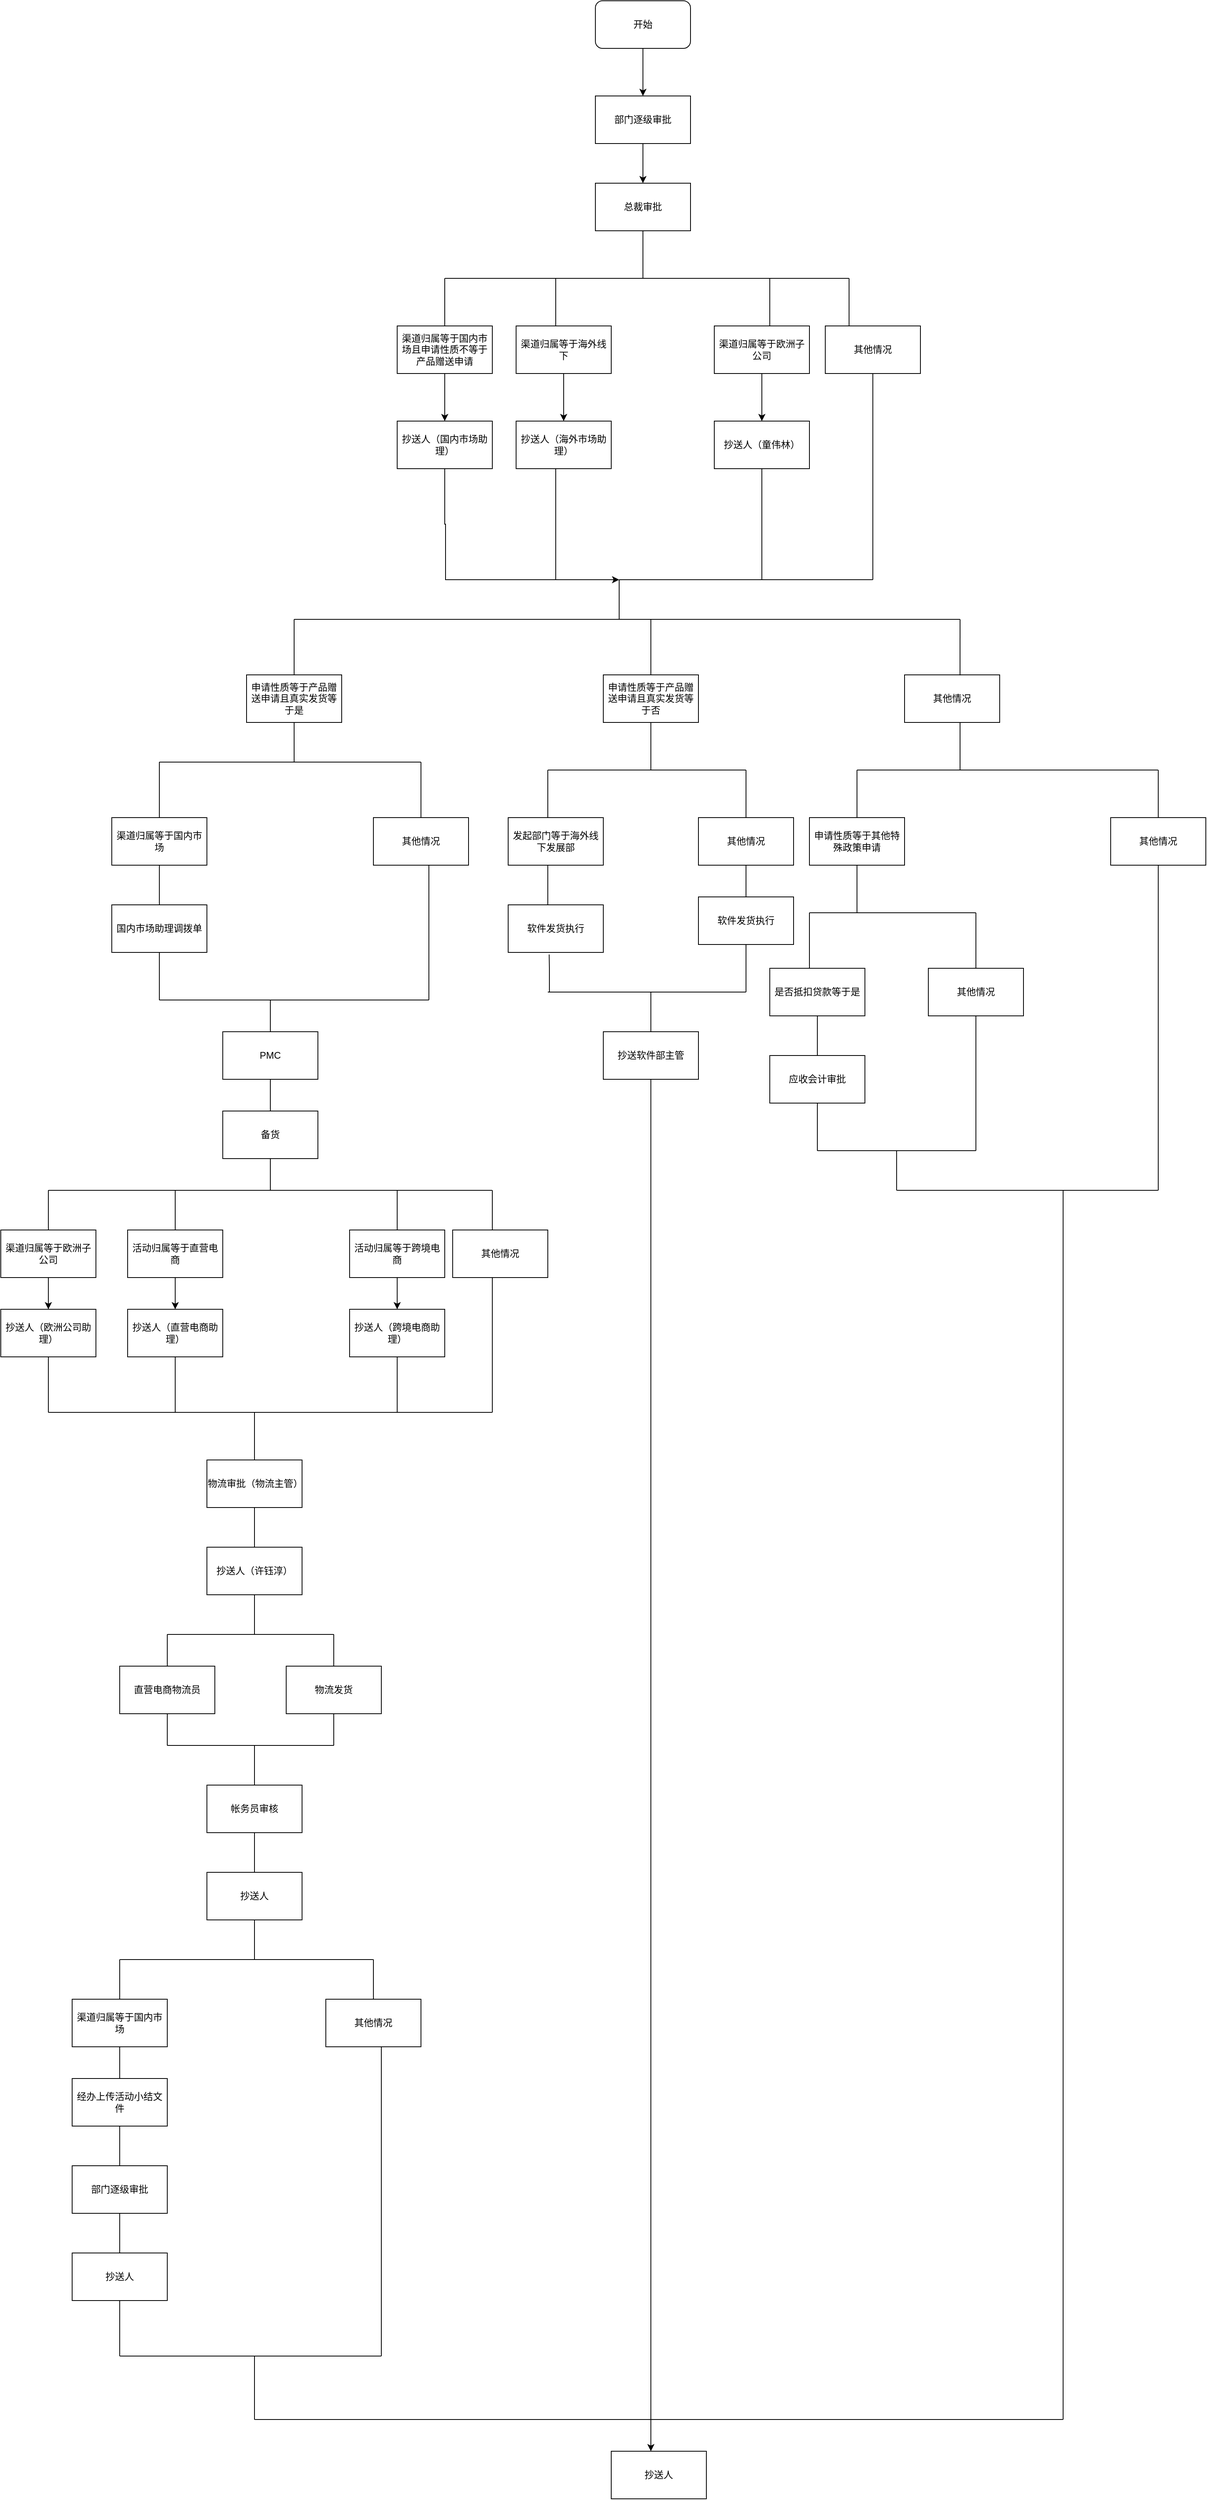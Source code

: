 <mxfile version="21.7.4" type="github">
  <diagram name="第 1 页" id="pqKrwSbLXzLfXxUKnrbQ">
    <mxGraphModel dx="1813" dy="467" grid="1" gridSize="10" guides="1" tooltips="1" connect="1" arrows="1" fold="1" page="1" pageScale="1" pageWidth="827" pageHeight="1169" math="0" shadow="0">
      <root>
        <mxCell id="0" />
        <mxCell id="1" parent="0" />
        <mxCell id="WOVHn8XMoyQYBT7seZPJ-3" style="edgeStyle=orthogonalEdgeStyle;rounded=0;orthogonalLoop=1;jettySize=auto;html=1;" edge="1" parent="1" source="WOVHn8XMoyQYBT7seZPJ-1" target="WOVHn8XMoyQYBT7seZPJ-2">
          <mxGeometry relative="1" as="geometry" />
        </mxCell>
        <mxCell id="WOVHn8XMoyQYBT7seZPJ-1" value="开始" style="rounded=1;whiteSpace=wrap;html=1;" vertex="1" parent="1">
          <mxGeometry x="330" y="30" width="120" height="60" as="geometry" />
        </mxCell>
        <mxCell id="WOVHn8XMoyQYBT7seZPJ-5" style="edgeStyle=orthogonalEdgeStyle;rounded=0;orthogonalLoop=1;jettySize=auto;html=1;entryX=0.5;entryY=0;entryDx=0;entryDy=0;" edge="1" parent="1" source="WOVHn8XMoyQYBT7seZPJ-2" target="WOVHn8XMoyQYBT7seZPJ-4">
          <mxGeometry relative="1" as="geometry" />
        </mxCell>
        <mxCell id="WOVHn8XMoyQYBT7seZPJ-2" value="部门逐级审批" style="rounded=0;whiteSpace=wrap;html=1;" vertex="1" parent="1">
          <mxGeometry x="330" y="150" width="120" height="60" as="geometry" />
        </mxCell>
        <mxCell id="WOVHn8XMoyQYBT7seZPJ-4" value="总裁审批" style="rounded=0;whiteSpace=wrap;html=1;" vertex="1" parent="1">
          <mxGeometry x="330" y="260" width="120" height="60" as="geometry" />
        </mxCell>
        <mxCell id="WOVHn8XMoyQYBT7seZPJ-8" value="" style="endArrow=none;html=1;rounded=0;" edge="1" parent="1">
          <mxGeometry width="50" height="50" relative="1" as="geometry">
            <mxPoint x="390" y="380" as="sourcePoint" />
            <mxPoint x="390" y="320" as="targetPoint" />
          </mxGeometry>
        </mxCell>
        <mxCell id="WOVHn8XMoyQYBT7seZPJ-9" value="" style="endArrow=none;html=1;rounded=0;" edge="1" parent="1">
          <mxGeometry width="50" height="50" relative="1" as="geometry">
            <mxPoint x="140" y="380" as="sourcePoint" />
            <mxPoint x="390" y="380" as="targetPoint" />
          </mxGeometry>
        </mxCell>
        <mxCell id="WOVHn8XMoyQYBT7seZPJ-10" value="" style="endArrow=none;html=1;rounded=0;" edge="1" parent="1">
          <mxGeometry width="50" height="50" relative="1" as="geometry">
            <mxPoint x="390" y="380" as="sourcePoint" />
            <mxPoint x="650" y="380" as="targetPoint" />
          </mxGeometry>
        </mxCell>
        <mxCell id="WOVHn8XMoyQYBT7seZPJ-11" value="" style="endArrow=none;html=1;rounded=0;" edge="1" parent="1">
          <mxGeometry width="50" height="50" relative="1" as="geometry">
            <mxPoint x="140" y="440" as="sourcePoint" />
            <mxPoint x="140" y="380" as="targetPoint" />
          </mxGeometry>
        </mxCell>
        <mxCell id="WOVHn8XMoyQYBT7seZPJ-12" value="" style="endArrow=none;html=1;rounded=0;" edge="1" parent="1">
          <mxGeometry width="50" height="50" relative="1" as="geometry">
            <mxPoint x="650" y="440" as="sourcePoint" />
            <mxPoint x="650" y="380" as="targetPoint" />
          </mxGeometry>
        </mxCell>
        <mxCell id="WOVHn8XMoyQYBT7seZPJ-13" value="" style="endArrow=none;html=1;rounded=0;" edge="1" parent="1">
          <mxGeometry width="50" height="50" relative="1" as="geometry">
            <mxPoint x="280" y="440" as="sourcePoint" />
            <mxPoint x="280" y="380" as="targetPoint" />
          </mxGeometry>
        </mxCell>
        <mxCell id="WOVHn8XMoyQYBT7seZPJ-14" value="" style="endArrow=none;html=1;rounded=0;" edge="1" parent="1">
          <mxGeometry width="50" height="50" relative="1" as="geometry">
            <mxPoint x="550" y="440" as="sourcePoint" />
            <mxPoint x="550" y="380" as="targetPoint" />
          </mxGeometry>
        </mxCell>
        <mxCell id="WOVHn8XMoyQYBT7seZPJ-24" style="edgeStyle=orthogonalEdgeStyle;rounded=0;orthogonalLoop=1;jettySize=auto;html=1;" edge="1" parent="1" source="WOVHn8XMoyQYBT7seZPJ-16" target="WOVHn8XMoyQYBT7seZPJ-22">
          <mxGeometry relative="1" as="geometry" />
        </mxCell>
        <mxCell id="WOVHn8XMoyQYBT7seZPJ-16" value="渠道归属等于海外线下" style="rounded=0;whiteSpace=wrap;html=1;" vertex="1" parent="1">
          <mxGeometry x="230" y="440" width="120" height="60" as="geometry" />
        </mxCell>
        <mxCell id="WOVHn8XMoyQYBT7seZPJ-25" style="edgeStyle=orthogonalEdgeStyle;rounded=0;orthogonalLoop=1;jettySize=auto;html=1;" edge="1" parent="1" source="WOVHn8XMoyQYBT7seZPJ-17" target="WOVHn8XMoyQYBT7seZPJ-23">
          <mxGeometry relative="1" as="geometry" />
        </mxCell>
        <mxCell id="WOVHn8XMoyQYBT7seZPJ-17" value="渠道归属等于欧洲子公司" style="rounded=0;whiteSpace=wrap;html=1;" vertex="1" parent="1">
          <mxGeometry x="480" y="440" width="120" height="60" as="geometry" />
        </mxCell>
        <mxCell id="WOVHn8XMoyQYBT7seZPJ-18" value="其他情况" style="rounded=0;whiteSpace=wrap;html=1;" vertex="1" parent="1">
          <mxGeometry x="620" y="440" width="120" height="60" as="geometry" />
        </mxCell>
        <mxCell id="WOVHn8XMoyQYBT7seZPJ-21" style="edgeStyle=orthogonalEdgeStyle;rounded=0;orthogonalLoop=1;jettySize=auto;html=1;entryX=0.5;entryY=0;entryDx=0;entryDy=0;" edge="1" parent="1" source="WOVHn8XMoyQYBT7seZPJ-19" target="WOVHn8XMoyQYBT7seZPJ-20">
          <mxGeometry relative="1" as="geometry" />
        </mxCell>
        <mxCell id="WOVHn8XMoyQYBT7seZPJ-19" value="渠道归属等于国内市场且申请性质不等于产品赠送申请" style="rounded=0;whiteSpace=wrap;html=1;" vertex="1" parent="1">
          <mxGeometry x="80" y="440" width="120" height="60" as="geometry" />
        </mxCell>
        <mxCell id="WOVHn8XMoyQYBT7seZPJ-26" style="edgeStyle=orthogonalEdgeStyle;rounded=0;orthogonalLoop=1;jettySize=auto;html=1;" edge="1" parent="1" source="WOVHn8XMoyQYBT7seZPJ-20">
          <mxGeometry relative="1" as="geometry">
            <mxPoint x="360" y="760" as="targetPoint" />
            <Array as="points">
              <mxPoint x="140" y="690" />
              <mxPoint x="141" y="690" />
            </Array>
          </mxGeometry>
        </mxCell>
        <mxCell id="WOVHn8XMoyQYBT7seZPJ-20" value="抄送人（国内市场助理）" style="rounded=0;whiteSpace=wrap;html=1;" vertex="1" parent="1">
          <mxGeometry x="80" y="560" width="120" height="60" as="geometry" />
        </mxCell>
        <mxCell id="WOVHn8XMoyQYBT7seZPJ-22" value="抄送人（海外市场助理）" style="rounded=0;whiteSpace=wrap;html=1;" vertex="1" parent="1">
          <mxGeometry x="230" y="560" width="120" height="60" as="geometry" />
        </mxCell>
        <mxCell id="WOVHn8XMoyQYBT7seZPJ-23" value="抄送人（童伟林）" style="rounded=0;whiteSpace=wrap;html=1;" vertex="1" parent="1">
          <mxGeometry x="480" y="560" width="120" height="60" as="geometry" />
        </mxCell>
        <mxCell id="WOVHn8XMoyQYBT7seZPJ-27" value="" style="endArrow=none;html=1;rounded=0;" edge="1" parent="1">
          <mxGeometry width="50" height="50" relative="1" as="geometry">
            <mxPoint x="280" y="760" as="sourcePoint" />
            <mxPoint x="280" y="620" as="targetPoint" />
          </mxGeometry>
        </mxCell>
        <mxCell id="WOVHn8XMoyQYBT7seZPJ-28" value="" style="endArrow=none;html=1;rounded=0;" edge="1" parent="1">
          <mxGeometry width="50" height="50" relative="1" as="geometry">
            <mxPoint x="680" y="760" as="sourcePoint" />
            <mxPoint x="680" y="500" as="targetPoint" />
          </mxGeometry>
        </mxCell>
        <mxCell id="WOVHn8XMoyQYBT7seZPJ-29" value="" style="endArrow=none;html=1;rounded=0;" edge="1" parent="1">
          <mxGeometry width="50" height="50" relative="1" as="geometry">
            <mxPoint x="540" y="760" as="sourcePoint" />
            <mxPoint x="540" y="620" as="targetPoint" />
          </mxGeometry>
        </mxCell>
        <mxCell id="WOVHn8XMoyQYBT7seZPJ-30" value="" style="endArrow=none;html=1;rounded=0;" edge="1" parent="1">
          <mxGeometry width="50" height="50" relative="1" as="geometry">
            <mxPoint x="360" y="760" as="sourcePoint" />
            <mxPoint x="680" y="760" as="targetPoint" />
          </mxGeometry>
        </mxCell>
        <mxCell id="WOVHn8XMoyQYBT7seZPJ-31" value="" style="endArrow=none;html=1;rounded=0;" edge="1" parent="1">
          <mxGeometry width="50" height="50" relative="1" as="geometry">
            <mxPoint x="360" y="810" as="sourcePoint" />
            <mxPoint x="360" y="760" as="targetPoint" />
          </mxGeometry>
        </mxCell>
        <mxCell id="WOVHn8XMoyQYBT7seZPJ-32" value="" style="endArrow=none;html=1;rounded=0;" edge="1" parent="1">
          <mxGeometry width="50" height="50" relative="1" as="geometry">
            <mxPoint x="-50" y="810" as="sourcePoint" />
            <mxPoint x="790" y="810" as="targetPoint" />
          </mxGeometry>
        </mxCell>
        <mxCell id="WOVHn8XMoyQYBT7seZPJ-33" value="" style="endArrow=none;html=1;rounded=0;" edge="1" parent="1">
          <mxGeometry width="50" height="50" relative="1" as="geometry">
            <mxPoint x="-50" y="880" as="sourcePoint" />
            <mxPoint x="-50" y="810" as="targetPoint" />
          </mxGeometry>
        </mxCell>
        <mxCell id="WOVHn8XMoyQYBT7seZPJ-34" value="申请性质等于产品赠送申请且真实发货等于是" style="rounded=0;whiteSpace=wrap;html=1;" vertex="1" parent="1">
          <mxGeometry x="-110" y="880" width="120" height="60" as="geometry" />
        </mxCell>
        <mxCell id="WOVHn8XMoyQYBT7seZPJ-35" value="" style="endArrow=none;html=1;rounded=0;" edge="1" parent="1">
          <mxGeometry width="50" height="50" relative="1" as="geometry">
            <mxPoint x="400" y="880" as="sourcePoint" />
            <mxPoint x="400" y="810" as="targetPoint" />
          </mxGeometry>
        </mxCell>
        <mxCell id="WOVHn8XMoyQYBT7seZPJ-36" value="申请性质等于产品赠送申请且真实发货等于否" style="rounded=0;whiteSpace=wrap;html=1;" vertex="1" parent="1">
          <mxGeometry x="340" y="880" width="120" height="60" as="geometry" />
        </mxCell>
        <mxCell id="WOVHn8XMoyQYBT7seZPJ-37" value="其他情况" style="rounded=0;whiteSpace=wrap;html=1;" vertex="1" parent="1">
          <mxGeometry x="720" y="880" width="120" height="60" as="geometry" />
        </mxCell>
        <mxCell id="WOVHn8XMoyQYBT7seZPJ-38" value="" style="endArrow=none;html=1;rounded=0;exitX=0.583;exitY=0.011;exitDx=0;exitDy=0;exitPerimeter=0;" edge="1" parent="1" source="WOVHn8XMoyQYBT7seZPJ-37">
          <mxGeometry width="50" height="50" relative="1" as="geometry">
            <mxPoint x="790" y="870" as="sourcePoint" />
            <mxPoint x="790" y="810" as="targetPoint" />
          </mxGeometry>
        </mxCell>
        <mxCell id="WOVHn8XMoyQYBT7seZPJ-39" value="" style="endArrow=none;html=1;rounded=0;" edge="1" parent="1">
          <mxGeometry width="50" height="50" relative="1" as="geometry">
            <mxPoint x="-50" y="990" as="sourcePoint" />
            <mxPoint x="-50" y="940" as="targetPoint" />
          </mxGeometry>
        </mxCell>
        <mxCell id="WOVHn8XMoyQYBT7seZPJ-40" value="" style="endArrow=none;html=1;rounded=0;" edge="1" parent="1">
          <mxGeometry width="50" height="50" relative="1" as="geometry">
            <mxPoint x="-220" y="990" as="sourcePoint" />
            <mxPoint x="110" y="990" as="targetPoint" />
          </mxGeometry>
        </mxCell>
        <mxCell id="WOVHn8XMoyQYBT7seZPJ-41" value="" style="endArrow=none;html=1;rounded=0;" edge="1" parent="1">
          <mxGeometry width="50" height="50" relative="1" as="geometry">
            <mxPoint x="-220" y="1060" as="sourcePoint" />
            <mxPoint x="-220" y="990" as="targetPoint" />
          </mxGeometry>
        </mxCell>
        <mxCell id="WOVHn8XMoyQYBT7seZPJ-42" value="" style="endArrow=none;html=1;rounded=0;" edge="1" parent="1">
          <mxGeometry width="50" height="50" relative="1" as="geometry">
            <mxPoint x="110" y="1060" as="sourcePoint" />
            <mxPoint x="110" y="990" as="targetPoint" />
          </mxGeometry>
        </mxCell>
        <mxCell id="WOVHn8XMoyQYBT7seZPJ-43" value="渠道归属等于国内市场" style="rounded=0;whiteSpace=wrap;html=1;" vertex="1" parent="1">
          <mxGeometry x="-280" y="1060" width="120" height="60" as="geometry" />
        </mxCell>
        <mxCell id="WOVHn8XMoyQYBT7seZPJ-44" value="其他情况" style="rounded=0;whiteSpace=wrap;html=1;" vertex="1" parent="1">
          <mxGeometry x="50" y="1060" width="120" height="60" as="geometry" />
        </mxCell>
        <mxCell id="WOVHn8XMoyQYBT7seZPJ-45" value="" style="endArrow=none;html=1;rounded=0;" edge="1" parent="1">
          <mxGeometry width="50" height="50" relative="1" as="geometry">
            <mxPoint x="-220" y="1170" as="sourcePoint" />
            <mxPoint x="-220" y="1120" as="targetPoint" />
          </mxGeometry>
        </mxCell>
        <mxCell id="WOVHn8XMoyQYBT7seZPJ-46" value="国内市场助理调拨单" style="rounded=0;whiteSpace=wrap;html=1;" vertex="1" parent="1">
          <mxGeometry x="-280" y="1170" width="120" height="60" as="geometry" />
        </mxCell>
        <mxCell id="WOVHn8XMoyQYBT7seZPJ-47" value="" style="endArrow=none;html=1;rounded=0;" edge="1" parent="1">
          <mxGeometry width="50" height="50" relative="1" as="geometry">
            <mxPoint x="-220" y="1290" as="sourcePoint" />
            <mxPoint x="-220" y="1230" as="targetPoint" />
          </mxGeometry>
        </mxCell>
        <mxCell id="WOVHn8XMoyQYBT7seZPJ-48" value="" style="endArrow=none;html=1;rounded=0;" edge="1" parent="1">
          <mxGeometry width="50" height="50" relative="1" as="geometry">
            <mxPoint x="120" y="1290" as="sourcePoint" />
            <mxPoint x="120" y="1120" as="targetPoint" />
          </mxGeometry>
        </mxCell>
        <mxCell id="WOVHn8XMoyQYBT7seZPJ-49" value="" style="endArrow=none;html=1;rounded=0;" edge="1" parent="1">
          <mxGeometry width="50" height="50" relative="1" as="geometry">
            <mxPoint x="-220" y="1290" as="sourcePoint" />
            <mxPoint x="120" y="1290" as="targetPoint" />
          </mxGeometry>
        </mxCell>
        <mxCell id="WOVHn8XMoyQYBT7seZPJ-50" value="" style="endArrow=none;html=1;rounded=0;" edge="1" parent="1">
          <mxGeometry width="50" height="50" relative="1" as="geometry">
            <mxPoint x="-80" y="1330" as="sourcePoint" />
            <mxPoint x="-80" y="1290" as="targetPoint" />
          </mxGeometry>
        </mxCell>
        <mxCell id="WOVHn8XMoyQYBT7seZPJ-51" value="PMC" style="rounded=0;whiteSpace=wrap;html=1;" vertex="1" parent="1">
          <mxGeometry x="-140" y="1330" width="120" height="60" as="geometry" />
        </mxCell>
        <mxCell id="WOVHn8XMoyQYBT7seZPJ-52" value="" style="endArrow=none;html=1;rounded=0;" edge="1" parent="1">
          <mxGeometry width="50" height="50" relative="1" as="geometry">
            <mxPoint x="-80" y="1430" as="sourcePoint" />
            <mxPoint x="-80" y="1390" as="targetPoint" />
          </mxGeometry>
        </mxCell>
        <mxCell id="WOVHn8XMoyQYBT7seZPJ-53" value="备货" style="rounded=0;whiteSpace=wrap;html=1;" vertex="1" parent="1">
          <mxGeometry x="-140" y="1430" width="120" height="60" as="geometry" />
        </mxCell>
        <mxCell id="WOVHn8XMoyQYBT7seZPJ-54" value="" style="endArrow=none;html=1;rounded=0;" edge="1" parent="1">
          <mxGeometry width="50" height="50" relative="1" as="geometry">
            <mxPoint x="-80" y="1530" as="sourcePoint" />
            <mxPoint x="-80" y="1490" as="targetPoint" />
          </mxGeometry>
        </mxCell>
        <mxCell id="WOVHn8XMoyQYBT7seZPJ-55" value="" style="endArrow=none;html=1;rounded=0;" edge="1" parent="1">
          <mxGeometry width="50" height="50" relative="1" as="geometry">
            <mxPoint x="-360" y="1530" as="sourcePoint" />
            <mxPoint x="200" y="1530" as="targetPoint" />
          </mxGeometry>
        </mxCell>
        <mxCell id="WOVHn8XMoyQYBT7seZPJ-56" value="" style="endArrow=none;html=1;rounded=0;" edge="1" parent="1">
          <mxGeometry width="50" height="50" relative="1" as="geometry">
            <mxPoint x="-360" y="1580" as="sourcePoint" />
            <mxPoint x="-360" y="1530" as="targetPoint" />
          </mxGeometry>
        </mxCell>
        <mxCell id="WOVHn8XMoyQYBT7seZPJ-57" value="" style="endArrow=none;html=1;rounded=0;" edge="1" parent="1">
          <mxGeometry width="50" height="50" relative="1" as="geometry">
            <mxPoint x="-200" y="1580" as="sourcePoint" />
            <mxPoint x="-200" y="1530" as="targetPoint" />
          </mxGeometry>
        </mxCell>
        <mxCell id="WOVHn8XMoyQYBT7seZPJ-58" value="" style="endArrow=none;html=1;rounded=0;" edge="1" parent="1">
          <mxGeometry width="50" height="50" relative="1" as="geometry">
            <mxPoint x="80" y="1580" as="sourcePoint" />
            <mxPoint x="80" y="1530" as="targetPoint" />
          </mxGeometry>
        </mxCell>
        <mxCell id="WOVHn8XMoyQYBT7seZPJ-59" value="" style="endArrow=none;html=1;rounded=0;" edge="1" parent="1">
          <mxGeometry width="50" height="50" relative="1" as="geometry">
            <mxPoint x="200" y="1580" as="sourcePoint" />
            <mxPoint x="200" y="1530" as="targetPoint" />
          </mxGeometry>
        </mxCell>
        <mxCell id="WOVHn8XMoyQYBT7seZPJ-60" value="抄送人（欧洲公司助理）" style="rounded=0;whiteSpace=wrap;html=1;" vertex="1" parent="1">
          <mxGeometry x="-420" y="1680" width="120" height="60" as="geometry" />
        </mxCell>
        <mxCell id="WOVHn8XMoyQYBT7seZPJ-61" value="抄送人（直营电商助理）" style="rounded=0;whiteSpace=wrap;html=1;" vertex="1" parent="1">
          <mxGeometry x="-260" y="1680" width="120" height="60" as="geometry" />
        </mxCell>
        <mxCell id="WOVHn8XMoyQYBT7seZPJ-62" value="抄送人（跨境电商助理）" style="rounded=0;whiteSpace=wrap;html=1;" vertex="1" parent="1">
          <mxGeometry x="20" y="1680" width="120" height="60" as="geometry" />
        </mxCell>
        <mxCell id="WOVHn8XMoyQYBT7seZPJ-63" value="其他情况" style="rounded=0;whiteSpace=wrap;html=1;" vertex="1" parent="1">
          <mxGeometry x="150" y="1580" width="120" height="60" as="geometry" />
        </mxCell>
        <mxCell id="WOVHn8XMoyQYBT7seZPJ-67" style="edgeStyle=orthogonalEdgeStyle;rounded=0;orthogonalLoop=1;jettySize=auto;html=1;" edge="1" parent="1" source="WOVHn8XMoyQYBT7seZPJ-64" target="WOVHn8XMoyQYBT7seZPJ-60">
          <mxGeometry relative="1" as="geometry" />
        </mxCell>
        <mxCell id="WOVHn8XMoyQYBT7seZPJ-64" value="渠道归属等于欧洲子公司" style="rounded=0;whiteSpace=wrap;html=1;" vertex="1" parent="1">
          <mxGeometry x="-420" y="1580" width="120" height="60" as="geometry" />
        </mxCell>
        <mxCell id="WOVHn8XMoyQYBT7seZPJ-68" style="edgeStyle=orthogonalEdgeStyle;rounded=0;orthogonalLoop=1;jettySize=auto;html=1;entryX=0.5;entryY=0;entryDx=0;entryDy=0;" edge="1" parent="1" source="WOVHn8XMoyQYBT7seZPJ-65" target="WOVHn8XMoyQYBT7seZPJ-61">
          <mxGeometry relative="1" as="geometry" />
        </mxCell>
        <mxCell id="WOVHn8XMoyQYBT7seZPJ-65" value="活动归属等于直营电商" style="rounded=0;whiteSpace=wrap;html=1;" vertex="1" parent="1">
          <mxGeometry x="-260" y="1580" width="120" height="60" as="geometry" />
        </mxCell>
        <mxCell id="WOVHn8XMoyQYBT7seZPJ-69" style="edgeStyle=orthogonalEdgeStyle;rounded=0;orthogonalLoop=1;jettySize=auto;html=1;entryX=0.5;entryY=0;entryDx=0;entryDy=0;" edge="1" parent="1" source="WOVHn8XMoyQYBT7seZPJ-66" target="WOVHn8XMoyQYBT7seZPJ-62">
          <mxGeometry relative="1" as="geometry" />
        </mxCell>
        <mxCell id="WOVHn8XMoyQYBT7seZPJ-66" value="活动归属等于跨境电商" style="rounded=0;whiteSpace=wrap;html=1;" vertex="1" parent="1">
          <mxGeometry x="20" y="1580" width="120" height="60" as="geometry" />
        </mxCell>
        <mxCell id="WOVHn8XMoyQYBT7seZPJ-70" value="" style="endArrow=none;html=1;rounded=0;" edge="1" parent="1">
          <mxGeometry width="50" height="50" relative="1" as="geometry">
            <mxPoint x="-360" y="1810" as="sourcePoint" />
            <mxPoint x="-360" y="1740" as="targetPoint" />
          </mxGeometry>
        </mxCell>
        <mxCell id="WOVHn8XMoyQYBT7seZPJ-71" value="" style="endArrow=none;html=1;rounded=0;" edge="1" parent="1">
          <mxGeometry width="50" height="50" relative="1" as="geometry">
            <mxPoint x="-200" y="1810" as="sourcePoint" />
            <mxPoint x="-200" y="1740" as="targetPoint" />
          </mxGeometry>
        </mxCell>
        <mxCell id="WOVHn8XMoyQYBT7seZPJ-72" value="" style="endArrow=none;html=1;rounded=0;" edge="1" parent="1">
          <mxGeometry width="50" height="50" relative="1" as="geometry">
            <mxPoint x="80" y="1810" as="sourcePoint" />
            <mxPoint x="80" y="1740" as="targetPoint" />
          </mxGeometry>
        </mxCell>
        <mxCell id="WOVHn8XMoyQYBT7seZPJ-73" value="" style="endArrow=none;html=1;rounded=0;" edge="1" parent="1">
          <mxGeometry width="50" height="50" relative="1" as="geometry">
            <mxPoint x="200" y="1810" as="sourcePoint" />
            <mxPoint x="200" y="1640" as="targetPoint" />
          </mxGeometry>
        </mxCell>
        <mxCell id="WOVHn8XMoyQYBT7seZPJ-74" value="" style="endArrow=none;html=1;rounded=0;" edge="1" parent="1">
          <mxGeometry width="50" height="50" relative="1" as="geometry">
            <mxPoint x="-360" y="1810" as="sourcePoint" />
            <mxPoint x="200" y="1810" as="targetPoint" />
          </mxGeometry>
        </mxCell>
        <mxCell id="WOVHn8XMoyQYBT7seZPJ-75" value="" style="endArrow=none;html=1;rounded=0;" edge="1" parent="1">
          <mxGeometry width="50" height="50" relative="1" as="geometry">
            <mxPoint x="-100" y="1870" as="sourcePoint" />
            <mxPoint x="-100" y="1810" as="targetPoint" />
          </mxGeometry>
        </mxCell>
        <mxCell id="WOVHn8XMoyQYBT7seZPJ-79" value="物流审批（物流主管）" style="rounded=0;whiteSpace=wrap;html=1;" vertex="1" parent="1">
          <mxGeometry x="-160" y="1870" width="120" height="60" as="geometry" />
        </mxCell>
        <mxCell id="WOVHn8XMoyQYBT7seZPJ-81" value="" style="endArrow=none;html=1;rounded=0;" edge="1" parent="1">
          <mxGeometry width="50" height="50" relative="1" as="geometry">
            <mxPoint x="-100" y="1980" as="sourcePoint" />
            <mxPoint x="-100" y="1930" as="targetPoint" />
          </mxGeometry>
        </mxCell>
        <mxCell id="WOVHn8XMoyQYBT7seZPJ-82" value="抄送人（许钰淳）" style="rounded=0;whiteSpace=wrap;html=1;" vertex="1" parent="1">
          <mxGeometry x="-160" y="1980" width="120" height="60" as="geometry" />
        </mxCell>
        <mxCell id="WOVHn8XMoyQYBT7seZPJ-83" value="" style="endArrow=none;html=1;rounded=0;" edge="1" parent="1">
          <mxGeometry width="50" height="50" relative="1" as="geometry">
            <mxPoint x="-100" y="2090" as="sourcePoint" />
            <mxPoint x="-100" y="2040" as="targetPoint" />
          </mxGeometry>
        </mxCell>
        <mxCell id="WOVHn8XMoyQYBT7seZPJ-84" value="" style="endArrow=none;html=1;rounded=0;" edge="1" parent="1">
          <mxGeometry width="50" height="50" relative="1" as="geometry">
            <mxPoint x="-210" y="2090" as="sourcePoint" />
            <mxPoint y="2090" as="targetPoint" />
          </mxGeometry>
        </mxCell>
        <mxCell id="WOVHn8XMoyQYBT7seZPJ-85" value="" style="endArrow=none;html=1;rounded=0;" edge="1" parent="1">
          <mxGeometry width="50" height="50" relative="1" as="geometry">
            <mxPoint x="-210" y="2130" as="sourcePoint" />
            <mxPoint x="-210" y="2090" as="targetPoint" />
          </mxGeometry>
        </mxCell>
        <mxCell id="WOVHn8XMoyQYBT7seZPJ-86" value="" style="endArrow=none;html=1;rounded=0;" edge="1" parent="1">
          <mxGeometry width="50" height="50" relative="1" as="geometry">
            <mxPoint y="2130" as="sourcePoint" />
            <mxPoint y="2090" as="targetPoint" />
          </mxGeometry>
        </mxCell>
        <mxCell id="WOVHn8XMoyQYBT7seZPJ-87" value="直营电商物流员" style="rounded=0;whiteSpace=wrap;html=1;" vertex="1" parent="1">
          <mxGeometry x="-270" y="2130" width="120" height="60" as="geometry" />
        </mxCell>
        <mxCell id="WOVHn8XMoyQYBT7seZPJ-88" value="物流发货" style="rounded=0;whiteSpace=wrap;html=1;" vertex="1" parent="1">
          <mxGeometry x="-60" y="2130" width="120" height="60" as="geometry" />
        </mxCell>
        <mxCell id="WOVHn8XMoyQYBT7seZPJ-89" value="" style="endArrow=none;html=1;rounded=0;" edge="1" parent="1">
          <mxGeometry width="50" height="50" relative="1" as="geometry">
            <mxPoint x="-210" y="2230" as="sourcePoint" />
            <mxPoint x="-210" y="2190" as="targetPoint" />
          </mxGeometry>
        </mxCell>
        <mxCell id="WOVHn8XMoyQYBT7seZPJ-90" value="" style="endArrow=none;html=1;rounded=0;" edge="1" parent="1">
          <mxGeometry width="50" height="50" relative="1" as="geometry">
            <mxPoint y="2230" as="sourcePoint" />
            <mxPoint y="2190" as="targetPoint" />
          </mxGeometry>
        </mxCell>
        <mxCell id="WOVHn8XMoyQYBT7seZPJ-91" value="" style="endArrow=none;html=1;rounded=0;" edge="1" parent="1">
          <mxGeometry width="50" height="50" relative="1" as="geometry">
            <mxPoint x="-210" y="2230" as="sourcePoint" />
            <mxPoint y="2230" as="targetPoint" />
          </mxGeometry>
        </mxCell>
        <mxCell id="WOVHn8XMoyQYBT7seZPJ-92" value="" style="endArrow=none;html=1;rounded=0;" edge="1" parent="1">
          <mxGeometry width="50" height="50" relative="1" as="geometry">
            <mxPoint x="-100" y="2280" as="sourcePoint" />
            <mxPoint x="-100" y="2230" as="targetPoint" />
          </mxGeometry>
        </mxCell>
        <mxCell id="WOVHn8XMoyQYBT7seZPJ-93" value="帐务员审核" style="rounded=0;whiteSpace=wrap;html=1;" vertex="1" parent="1">
          <mxGeometry x="-160" y="2280" width="120" height="60" as="geometry" />
        </mxCell>
        <mxCell id="WOVHn8XMoyQYBT7seZPJ-94" value="" style="endArrow=none;html=1;rounded=0;" edge="1" parent="1">
          <mxGeometry width="50" height="50" relative="1" as="geometry">
            <mxPoint x="-100" y="2390" as="sourcePoint" />
            <mxPoint x="-100" y="2340" as="targetPoint" />
          </mxGeometry>
        </mxCell>
        <mxCell id="WOVHn8XMoyQYBT7seZPJ-95" value="抄送人" style="rounded=0;whiteSpace=wrap;html=1;" vertex="1" parent="1">
          <mxGeometry x="-160" y="2390" width="120" height="60" as="geometry" />
        </mxCell>
        <mxCell id="WOVHn8XMoyQYBT7seZPJ-96" value="" style="endArrow=none;html=1;rounded=0;" edge="1" parent="1">
          <mxGeometry width="50" height="50" relative="1" as="geometry">
            <mxPoint x="-100" y="2500" as="sourcePoint" />
            <mxPoint x="-100" y="2450" as="targetPoint" />
          </mxGeometry>
        </mxCell>
        <mxCell id="WOVHn8XMoyQYBT7seZPJ-97" value="" style="endArrow=none;html=1;rounded=0;" edge="1" parent="1">
          <mxGeometry width="50" height="50" relative="1" as="geometry">
            <mxPoint x="-270" y="2500" as="sourcePoint" />
            <mxPoint x="50" y="2500" as="targetPoint" />
          </mxGeometry>
        </mxCell>
        <mxCell id="WOVHn8XMoyQYBT7seZPJ-98" value="" style="endArrow=none;html=1;rounded=0;" edge="1" parent="1">
          <mxGeometry width="50" height="50" relative="1" as="geometry">
            <mxPoint x="-270" y="2550" as="sourcePoint" />
            <mxPoint x="-270" y="2500" as="targetPoint" />
          </mxGeometry>
        </mxCell>
        <mxCell id="WOVHn8XMoyQYBT7seZPJ-99" value="" style="endArrow=none;html=1;rounded=0;" edge="1" parent="1">
          <mxGeometry width="50" height="50" relative="1" as="geometry">
            <mxPoint x="50" y="2550" as="sourcePoint" />
            <mxPoint x="50" y="2500" as="targetPoint" />
          </mxGeometry>
        </mxCell>
        <mxCell id="WOVHn8XMoyQYBT7seZPJ-100" value="渠道归属等于国内市场" style="rounded=0;whiteSpace=wrap;html=1;" vertex="1" parent="1">
          <mxGeometry x="-330" y="2550" width="120" height="60" as="geometry" />
        </mxCell>
        <mxCell id="WOVHn8XMoyQYBT7seZPJ-101" value="其他情况" style="rounded=0;whiteSpace=wrap;html=1;" vertex="1" parent="1">
          <mxGeometry x="-10" y="2550" width="120" height="60" as="geometry" />
        </mxCell>
        <mxCell id="WOVHn8XMoyQYBT7seZPJ-102" value="" style="endArrow=none;html=1;rounded=0;" edge="1" parent="1">
          <mxGeometry width="50" height="50" relative="1" as="geometry">
            <mxPoint x="-270" y="2650" as="sourcePoint" />
            <mxPoint x="-270" y="2610" as="targetPoint" />
          </mxGeometry>
        </mxCell>
        <mxCell id="WOVHn8XMoyQYBT7seZPJ-103" value="经办上传活动小结文件" style="rounded=0;whiteSpace=wrap;html=1;" vertex="1" parent="1">
          <mxGeometry x="-330" y="2650" width="120" height="60" as="geometry" />
        </mxCell>
        <mxCell id="WOVHn8XMoyQYBT7seZPJ-104" value="" style="endArrow=none;html=1;rounded=0;" edge="1" parent="1">
          <mxGeometry width="50" height="50" relative="1" as="geometry">
            <mxPoint x="-270" y="2760" as="sourcePoint" />
            <mxPoint x="-270" y="2710" as="targetPoint" />
          </mxGeometry>
        </mxCell>
        <mxCell id="WOVHn8XMoyQYBT7seZPJ-105" value="部门逐级审批" style="rounded=0;whiteSpace=wrap;html=1;" vertex="1" parent="1">
          <mxGeometry x="-330" y="2760" width="120" height="60" as="geometry" />
        </mxCell>
        <mxCell id="WOVHn8XMoyQYBT7seZPJ-106" value="" style="endArrow=none;html=1;rounded=0;" edge="1" parent="1">
          <mxGeometry width="50" height="50" relative="1" as="geometry">
            <mxPoint x="-270" y="2870" as="sourcePoint" />
            <mxPoint x="-270" y="2820" as="targetPoint" />
          </mxGeometry>
        </mxCell>
        <mxCell id="WOVHn8XMoyQYBT7seZPJ-107" value="抄送人" style="rounded=0;whiteSpace=wrap;html=1;" vertex="1" parent="1">
          <mxGeometry x="-330" y="2870" width="120" height="60" as="geometry" />
        </mxCell>
        <mxCell id="WOVHn8XMoyQYBT7seZPJ-108" value="" style="endArrow=none;html=1;rounded=0;" edge="1" parent="1">
          <mxGeometry width="50" height="50" relative="1" as="geometry">
            <mxPoint x="60" y="3000" as="sourcePoint" />
            <mxPoint x="60" y="2610" as="targetPoint" />
          </mxGeometry>
        </mxCell>
        <mxCell id="WOVHn8XMoyQYBT7seZPJ-109" value="" style="endArrow=none;html=1;rounded=0;" edge="1" parent="1">
          <mxGeometry width="50" height="50" relative="1" as="geometry">
            <mxPoint x="-270" y="3000" as="sourcePoint" />
            <mxPoint x="-270" y="2930" as="targetPoint" />
          </mxGeometry>
        </mxCell>
        <mxCell id="WOVHn8XMoyQYBT7seZPJ-110" value="" style="endArrow=none;html=1;rounded=0;" edge="1" parent="1">
          <mxGeometry width="50" height="50" relative="1" as="geometry">
            <mxPoint x="-270" y="3000" as="sourcePoint" />
            <mxPoint x="60" y="3000" as="targetPoint" />
          </mxGeometry>
        </mxCell>
        <mxCell id="WOVHn8XMoyQYBT7seZPJ-111" value="" style="endArrow=none;html=1;rounded=0;" edge="1" parent="1">
          <mxGeometry width="50" height="50" relative="1" as="geometry">
            <mxPoint x="-100" y="3080" as="sourcePoint" />
            <mxPoint x="-100" y="3000" as="targetPoint" />
          </mxGeometry>
        </mxCell>
        <mxCell id="WOVHn8XMoyQYBT7seZPJ-112" value="" style="endArrow=none;html=1;rounded=0;" edge="1" parent="1">
          <mxGeometry width="50" height="50" relative="1" as="geometry">
            <mxPoint x="-100" y="3080" as="sourcePoint" />
            <mxPoint x="400" y="3080" as="targetPoint" />
          </mxGeometry>
        </mxCell>
        <mxCell id="WOVHn8XMoyQYBT7seZPJ-113" value="" style="endArrow=none;html=1;rounded=0;" edge="1" parent="1">
          <mxGeometry width="50" height="50" relative="1" as="geometry">
            <mxPoint x="400" y="1000" as="sourcePoint" />
            <mxPoint x="400" y="940" as="targetPoint" />
          </mxGeometry>
        </mxCell>
        <mxCell id="WOVHn8XMoyQYBT7seZPJ-114" value="" style="endArrow=none;html=1;rounded=0;" edge="1" parent="1">
          <mxGeometry width="50" height="50" relative="1" as="geometry">
            <mxPoint x="270" y="1000" as="sourcePoint" />
            <mxPoint x="520" y="1000" as="targetPoint" />
          </mxGeometry>
        </mxCell>
        <mxCell id="WOVHn8XMoyQYBT7seZPJ-115" value="" style="endArrow=none;html=1;rounded=0;" edge="1" parent="1">
          <mxGeometry width="50" height="50" relative="1" as="geometry">
            <mxPoint x="270" y="1060" as="sourcePoint" />
            <mxPoint x="270" y="1000" as="targetPoint" />
          </mxGeometry>
        </mxCell>
        <mxCell id="WOVHn8XMoyQYBT7seZPJ-116" value="发起部门等于海外线下发展部" style="rounded=0;whiteSpace=wrap;html=1;" vertex="1" parent="1">
          <mxGeometry x="220" y="1060" width="120" height="60" as="geometry" />
        </mxCell>
        <mxCell id="WOVHn8XMoyQYBT7seZPJ-117" value="" style="endArrow=none;html=1;rounded=0;" edge="1" parent="1">
          <mxGeometry width="50" height="50" relative="1" as="geometry">
            <mxPoint x="520" y="1060" as="sourcePoint" />
            <mxPoint x="520" y="1000" as="targetPoint" />
          </mxGeometry>
        </mxCell>
        <mxCell id="WOVHn8XMoyQYBT7seZPJ-118" value="其他情况" style="rounded=0;whiteSpace=wrap;html=1;" vertex="1" parent="1">
          <mxGeometry x="460" y="1060" width="120" height="60" as="geometry" />
        </mxCell>
        <mxCell id="WOVHn8XMoyQYBT7seZPJ-119" value="" style="endArrow=none;html=1;rounded=0;" edge="1" parent="1">
          <mxGeometry width="50" height="50" relative="1" as="geometry">
            <mxPoint x="270" y="1170" as="sourcePoint" />
            <mxPoint x="270" y="1120" as="targetPoint" />
          </mxGeometry>
        </mxCell>
        <mxCell id="WOVHn8XMoyQYBT7seZPJ-120" value="" style="endArrow=none;html=1;rounded=0;" edge="1" parent="1">
          <mxGeometry width="50" height="50" relative="1" as="geometry">
            <mxPoint x="520" y="1160" as="sourcePoint" />
            <mxPoint x="520" y="1120" as="targetPoint" />
          </mxGeometry>
        </mxCell>
        <mxCell id="WOVHn8XMoyQYBT7seZPJ-121" value="软件发货执行" style="rounded=0;whiteSpace=wrap;html=1;" vertex="1" parent="1">
          <mxGeometry x="220" y="1170" width="120" height="60" as="geometry" />
        </mxCell>
        <mxCell id="WOVHn8XMoyQYBT7seZPJ-122" value="软件发货执行" style="rounded=0;whiteSpace=wrap;html=1;" vertex="1" parent="1">
          <mxGeometry x="460" y="1160" width="120" height="60" as="geometry" />
        </mxCell>
        <mxCell id="WOVHn8XMoyQYBT7seZPJ-123" value="" style="endArrow=none;html=1;rounded=0;entryX=0.431;entryY=1.044;entryDx=0;entryDy=0;entryPerimeter=0;" edge="1" parent="1" target="WOVHn8XMoyQYBT7seZPJ-121">
          <mxGeometry width="50" height="50" relative="1" as="geometry">
            <mxPoint x="272" y="1280" as="sourcePoint" />
            <mxPoint x="280" y="1230" as="targetPoint" />
            <Array as="points">
              <mxPoint x="272" y="1250" />
            </Array>
          </mxGeometry>
        </mxCell>
        <mxCell id="WOVHn8XMoyQYBT7seZPJ-124" value="" style="endArrow=none;html=1;rounded=0;" edge="1" parent="1">
          <mxGeometry width="50" height="50" relative="1" as="geometry">
            <mxPoint x="520" y="1280" as="sourcePoint" />
            <mxPoint x="520" y="1220" as="targetPoint" />
          </mxGeometry>
        </mxCell>
        <mxCell id="WOVHn8XMoyQYBT7seZPJ-125" value="" style="endArrow=none;html=1;rounded=0;" edge="1" parent="1">
          <mxGeometry width="50" height="50" relative="1" as="geometry">
            <mxPoint x="270" y="1280" as="sourcePoint" />
            <mxPoint x="520" y="1280" as="targetPoint" />
          </mxGeometry>
        </mxCell>
        <mxCell id="WOVHn8XMoyQYBT7seZPJ-126" value="" style="endArrow=none;html=1;rounded=0;" edge="1" parent="1">
          <mxGeometry width="50" height="50" relative="1" as="geometry">
            <mxPoint x="400" y="1330" as="sourcePoint" />
            <mxPoint x="400" y="1280" as="targetPoint" />
          </mxGeometry>
        </mxCell>
        <mxCell id="WOVHn8XMoyQYBT7seZPJ-128" style="edgeStyle=orthogonalEdgeStyle;rounded=0;orthogonalLoop=1;jettySize=auto;html=1;" edge="1" parent="1" source="WOVHn8XMoyQYBT7seZPJ-127">
          <mxGeometry relative="1" as="geometry">
            <mxPoint x="400" y="3120" as="targetPoint" />
          </mxGeometry>
        </mxCell>
        <mxCell id="WOVHn8XMoyQYBT7seZPJ-127" value="抄送软件部主管" style="rounded=0;whiteSpace=wrap;html=1;" vertex="1" parent="1">
          <mxGeometry x="340" y="1330" width="120" height="60" as="geometry" />
        </mxCell>
        <mxCell id="WOVHn8XMoyQYBT7seZPJ-129" value="抄送人" style="rounded=0;whiteSpace=wrap;html=1;" vertex="1" parent="1">
          <mxGeometry x="350" y="3120" width="120" height="60" as="geometry" />
        </mxCell>
        <mxCell id="WOVHn8XMoyQYBT7seZPJ-130" value="" style="endArrow=none;html=1;rounded=0;" edge="1" parent="1">
          <mxGeometry width="50" height="50" relative="1" as="geometry">
            <mxPoint x="790" y="1000" as="sourcePoint" />
            <mxPoint x="790" y="940" as="targetPoint" />
          </mxGeometry>
        </mxCell>
        <mxCell id="WOVHn8XMoyQYBT7seZPJ-131" value="" style="endArrow=none;html=1;rounded=0;" edge="1" parent="1">
          <mxGeometry width="50" height="50" relative="1" as="geometry">
            <mxPoint x="660" y="1000" as="sourcePoint" />
            <mxPoint x="1040" y="1000" as="targetPoint" />
          </mxGeometry>
        </mxCell>
        <mxCell id="WOVHn8XMoyQYBT7seZPJ-132" value="" style="endArrow=none;html=1;rounded=0;" edge="1" parent="1">
          <mxGeometry width="50" height="50" relative="1" as="geometry">
            <mxPoint x="660" y="1060" as="sourcePoint" />
            <mxPoint x="660" y="1000" as="targetPoint" />
          </mxGeometry>
        </mxCell>
        <mxCell id="WOVHn8XMoyQYBT7seZPJ-133" value="申请性质等于其他特殊政策申请" style="rounded=0;whiteSpace=wrap;html=1;" vertex="1" parent="1">
          <mxGeometry x="600" y="1060" width="120" height="60" as="geometry" />
        </mxCell>
        <mxCell id="WOVHn8XMoyQYBT7seZPJ-134" value="" style="endArrow=none;html=1;rounded=0;" edge="1" parent="1">
          <mxGeometry width="50" height="50" relative="1" as="geometry">
            <mxPoint x="1040" y="1060" as="sourcePoint" />
            <mxPoint x="1040" y="1000" as="targetPoint" />
          </mxGeometry>
        </mxCell>
        <mxCell id="WOVHn8XMoyQYBT7seZPJ-135" value="其他情况" style="rounded=0;whiteSpace=wrap;html=1;" vertex="1" parent="1">
          <mxGeometry x="980" y="1060" width="120" height="60" as="geometry" />
        </mxCell>
        <mxCell id="WOVHn8XMoyQYBT7seZPJ-136" value="" style="endArrow=none;html=1;rounded=0;" edge="1" parent="1">
          <mxGeometry width="50" height="50" relative="1" as="geometry">
            <mxPoint x="660" y="1180" as="sourcePoint" />
            <mxPoint x="660" y="1120" as="targetPoint" />
          </mxGeometry>
        </mxCell>
        <mxCell id="WOVHn8XMoyQYBT7seZPJ-137" value="" style="endArrow=none;html=1;rounded=0;" edge="1" parent="1">
          <mxGeometry width="50" height="50" relative="1" as="geometry">
            <mxPoint x="600" y="1180" as="sourcePoint" />
            <mxPoint x="810" y="1180" as="targetPoint" />
          </mxGeometry>
        </mxCell>
        <mxCell id="WOVHn8XMoyQYBT7seZPJ-138" value="" style="endArrow=none;html=1;rounded=0;" edge="1" parent="1">
          <mxGeometry width="50" height="50" relative="1" as="geometry">
            <mxPoint x="600" y="1250" as="sourcePoint" />
            <mxPoint x="600" y="1180" as="targetPoint" />
          </mxGeometry>
        </mxCell>
        <mxCell id="WOVHn8XMoyQYBT7seZPJ-139" value="" style="endArrow=none;html=1;rounded=0;" edge="1" parent="1">
          <mxGeometry width="50" height="50" relative="1" as="geometry">
            <mxPoint x="810" y="1250" as="sourcePoint" />
            <mxPoint x="810" y="1180" as="targetPoint" />
          </mxGeometry>
        </mxCell>
        <mxCell id="WOVHn8XMoyQYBT7seZPJ-140" value="是否抵扣贷款等于是" style="rounded=0;whiteSpace=wrap;html=1;" vertex="1" parent="1">
          <mxGeometry x="550" y="1250" width="120" height="60" as="geometry" />
        </mxCell>
        <mxCell id="WOVHn8XMoyQYBT7seZPJ-141" value="其他情况" style="rounded=0;whiteSpace=wrap;html=1;" vertex="1" parent="1">
          <mxGeometry x="750" y="1250" width="120" height="60" as="geometry" />
        </mxCell>
        <mxCell id="WOVHn8XMoyQYBT7seZPJ-142" value="" style="endArrow=none;html=1;rounded=0;" edge="1" parent="1">
          <mxGeometry width="50" height="50" relative="1" as="geometry">
            <mxPoint x="610" y="1360" as="sourcePoint" />
            <mxPoint x="610" y="1310" as="targetPoint" />
          </mxGeometry>
        </mxCell>
        <mxCell id="WOVHn8XMoyQYBT7seZPJ-143" value="" style="endArrow=none;html=1;rounded=0;" edge="1" parent="1">
          <mxGeometry width="50" height="50" relative="1" as="geometry">
            <mxPoint x="810" y="1480" as="sourcePoint" />
            <mxPoint x="810" y="1310" as="targetPoint" />
          </mxGeometry>
        </mxCell>
        <mxCell id="WOVHn8XMoyQYBT7seZPJ-144" value="应收会计审批" style="rounded=0;whiteSpace=wrap;html=1;" vertex="1" parent="1">
          <mxGeometry x="550" y="1360" width="120" height="60" as="geometry" />
        </mxCell>
        <mxCell id="WOVHn8XMoyQYBT7seZPJ-145" value="" style="endArrow=none;html=1;rounded=0;" edge="1" parent="1">
          <mxGeometry width="50" height="50" relative="1" as="geometry">
            <mxPoint x="610" y="1480" as="sourcePoint" />
            <mxPoint x="610" y="1420" as="targetPoint" />
          </mxGeometry>
        </mxCell>
        <mxCell id="WOVHn8XMoyQYBT7seZPJ-146" value="" style="endArrow=none;html=1;rounded=0;" edge="1" parent="1">
          <mxGeometry width="50" height="50" relative="1" as="geometry">
            <mxPoint x="610" y="1480" as="sourcePoint" />
            <mxPoint x="810" y="1480" as="targetPoint" />
          </mxGeometry>
        </mxCell>
        <mxCell id="WOVHn8XMoyQYBT7seZPJ-147" value="" style="endArrow=none;html=1;rounded=0;" edge="1" parent="1">
          <mxGeometry width="50" height="50" relative="1" as="geometry">
            <mxPoint x="1040" y="1530" as="sourcePoint" />
            <mxPoint x="1040" y="1120" as="targetPoint" />
          </mxGeometry>
        </mxCell>
        <mxCell id="WOVHn8XMoyQYBT7seZPJ-148" value="" style="endArrow=none;html=1;rounded=0;" edge="1" parent="1">
          <mxGeometry width="50" height="50" relative="1" as="geometry">
            <mxPoint x="710" y="1530" as="sourcePoint" />
            <mxPoint x="710" y="1480" as="targetPoint" />
          </mxGeometry>
        </mxCell>
        <mxCell id="WOVHn8XMoyQYBT7seZPJ-149" value="" style="endArrow=none;html=1;rounded=0;" edge="1" parent="1">
          <mxGeometry width="50" height="50" relative="1" as="geometry">
            <mxPoint x="710" y="1530" as="sourcePoint" />
            <mxPoint x="1040" y="1530" as="targetPoint" />
          </mxGeometry>
        </mxCell>
        <mxCell id="WOVHn8XMoyQYBT7seZPJ-150" value="" style="endArrow=none;html=1;rounded=0;" edge="1" parent="1">
          <mxGeometry width="50" height="50" relative="1" as="geometry">
            <mxPoint x="920" y="3080" as="sourcePoint" />
            <mxPoint x="920" y="1530" as="targetPoint" />
          </mxGeometry>
        </mxCell>
        <mxCell id="WOVHn8XMoyQYBT7seZPJ-151" value="" style="endArrow=none;html=1;rounded=0;" edge="1" parent="1">
          <mxGeometry width="50" height="50" relative="1" as="geometry">
            <mxPoint x="400" y="3080" as="sourcePoint" />
            <mxPoint x="920" y="3080" as="targetPoint" />
          </mxGeometry>
        </mxCell>
      </root>
    </mxGraphModel>
  </diagram>
</mxfile>
